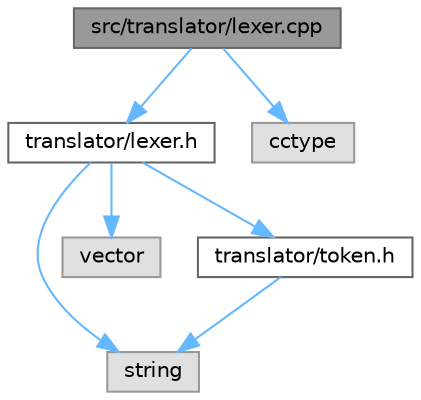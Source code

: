 digraph "src/translator/lexer.cpp"
{
 // INTERACTIVE_SVG=YES
 // LATEX_PDF_SIZE
  bgcolor="transparent";
  edge [fontname=Helvetica,fontsize=10,labelfontname=Helvetica,labelfontsize=10];
  node [fontname=Helvetica,fontsize=10,shape=box,height=0.2,width=0.4];
  Node1 [id="Node000001",label="src/translator/lexer.cpp",height=0.2,width=0.4,color="gray40", fillcolor="grey60", style="filled", fontcolor="black",tooltip="Lexer uygulaması: girdi kaynağını Token listesine dönüştürür."];
  Node1 -> Node2 [id="edge1_Node000001_Node000002",color="steelblue1",style="solid",tooltip=" "];
  Node2 [id="Node000002",label="translator/lexer.h",height=0.2,width=0.4,color="grey40", fillcolor="white", style="filled",URL="$lexer_8h.html",tooltip="BASIC benzeri dil için leksik analizci arabirimi."];
  Node2 -> Node3 [id="edge2_Node000002_Node000003",color="steelblue1",style="solid",tooltip=" "];
  Node3 [id="Node000003",label="string",height=0.2,width=0.4,color="grey60", fillcolor="#E0E0E0", style="filled",tooltip=" "];
  Node2 -> Node4 [id="edge3_Node000002_Node000004",color="steelblue1",style="solid",tooltip=" "];
  Node4 [id="Node000004",label="vector",height=0.2,width=0.4,color="grey60", fillcolor="#E0E0E0", style="filled",tooltip=" "];
  Node2 -> Node5 [id="edge4_Node000002_Node000005",color="steelblue1",style="solid",tooltip=" "];
  Node5 [id="Node000005",label="translator/token.h",height=0.2,width=0.4,color="grey40", fillcolor="white", style="filled",URL="$token_8h.html",tooltip="Leksik belirteç türleri ve veri yapısı"];
  Node5 -> Node3 [id="edge5_Node000005_Node000003",color="steelblue1",style="solid",tooltip=" "];
  Node1 -> Node6 [id="edge6_Node000001_Node000006",color="steelblue1",style="solid",tooltip=" "];
  Node6 [id="Node000006",label="cctype",height=0.2,width=0.4,color="grey60", fillcolor="#E0E0E0", style="filled",tooltip=" "];
}
